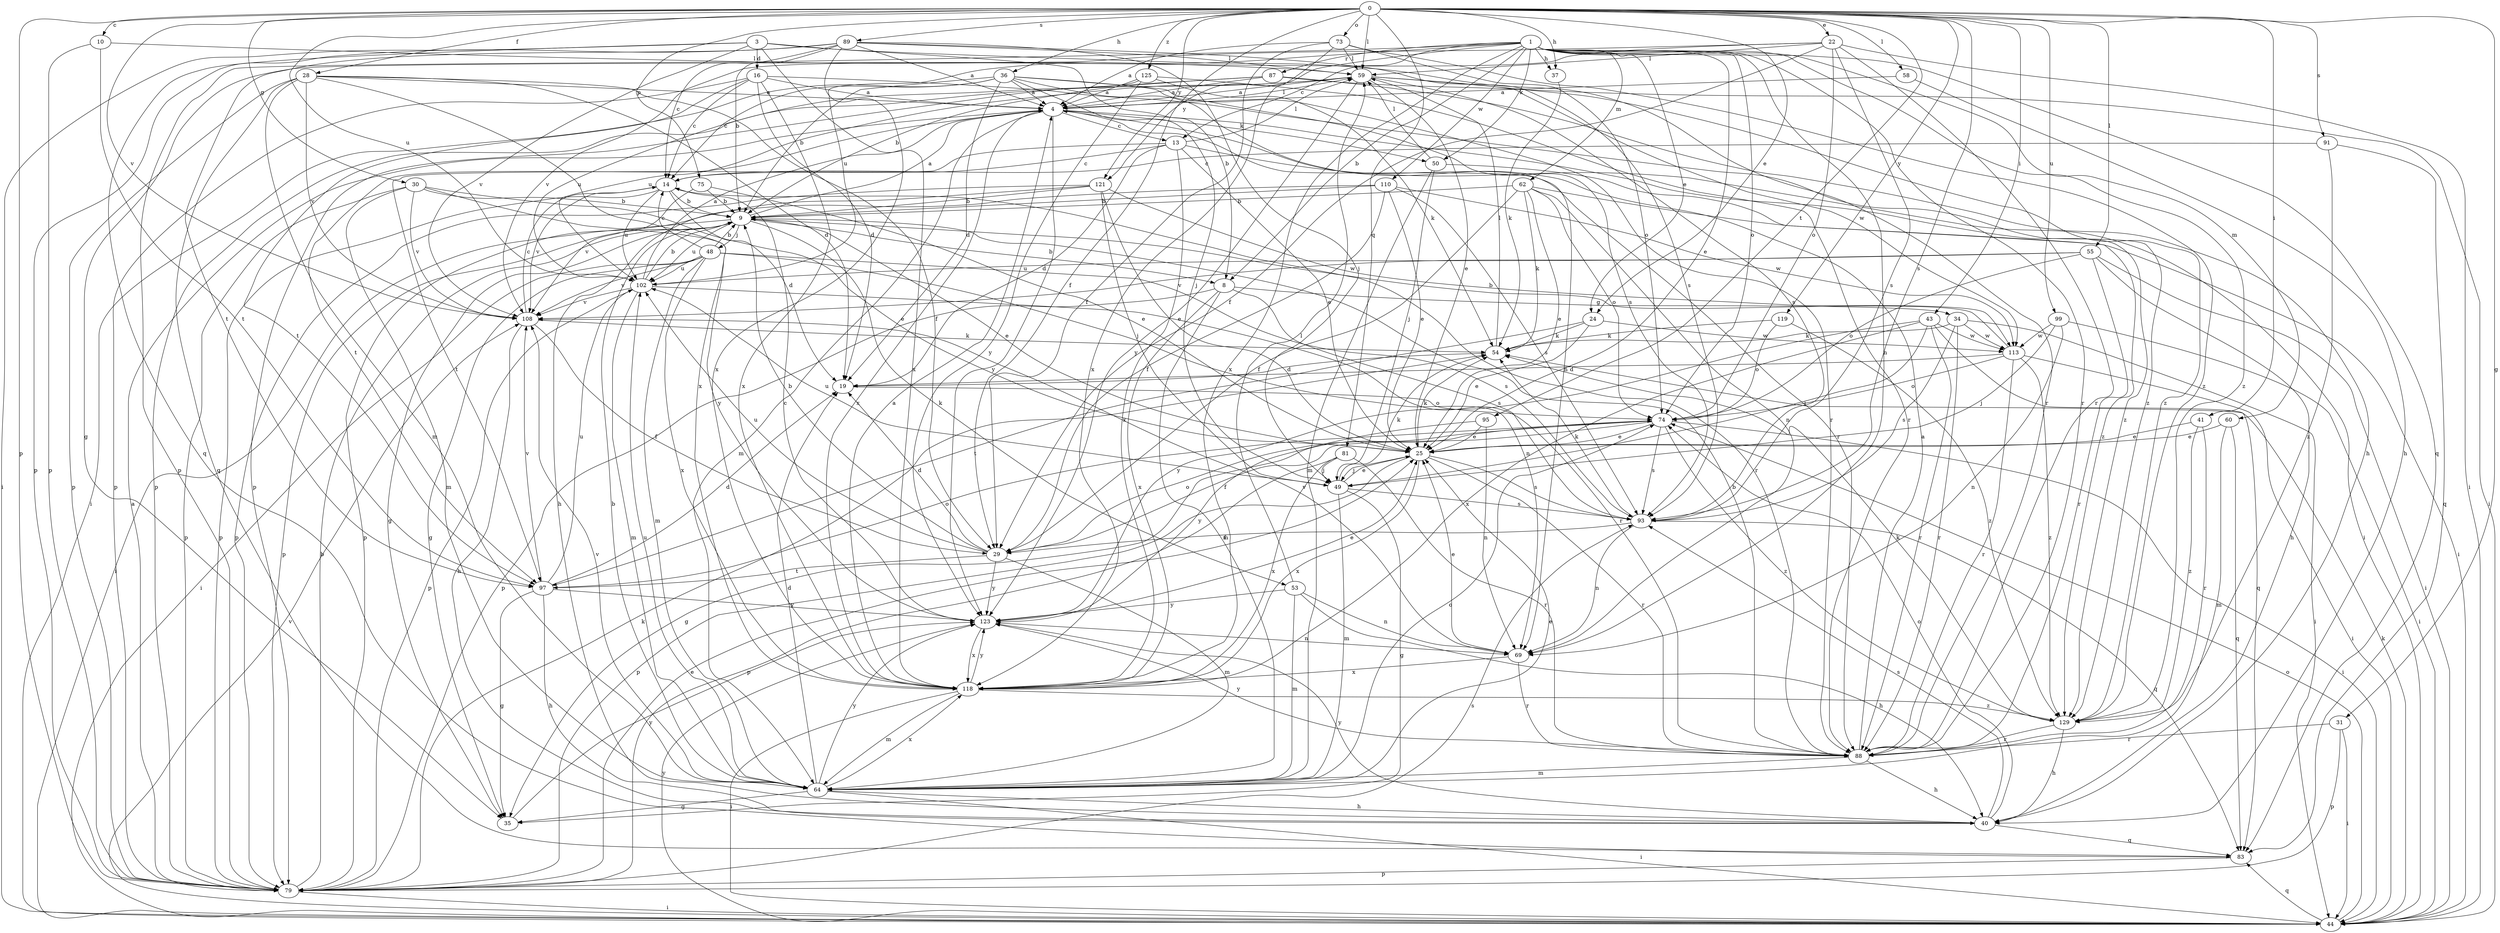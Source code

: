 strict digraph  {
0;
1;
3;
4;
8;
9;
10;
13;
14;
16;
19;
22;
24;
25;
28;
29;
30;
31;
34;
35;
36;
37;
40;
41;
43;
44;
48;
49;
50;
53;
54;
55;
58;
59;
60;
62;
64;
69;
73;
74;
75;
79;
81;
83;
87;
88;
89;
91;
93;
95;
97;
99;
102;
108;
110;
113;
118;
119;
121;
123;
125;
129;
0 -> 10  [label=c];
0 -> 22  [label=e];
0 -> 24  [label=e];
0 -> 28  [label=f];
0 -> 29  [label=f];
0 -> 30  [label=g];
0 -> 31  [label=g];
0 -> 36  [label=h];
0 -> 37  [label=h];
0 -> 41  [label=i];
0 -> 43  [label=i];
0 -> 55  [label=l];
0 -> 58  [label=l];
0 -> 59  [label=l];
0 -> 73  [label=o];
0 -> 75  [label=p];
0 -> 79  [label=p];
0 -> 81  [label=q];
0 -> 89  [label=s];
0 -> 91  [label=s];
0 -> 93  [label=s];
0 -> 95  [label=t];
0 -> 99  [label=u];
0 -> 102  [label=u];
0 -> 108  [label=v];
0 -> 119  [label=y];
0 -> 121  [label=y];
0 -> 125  [label=z];
1 -> 8  [label=b];
1 -> 13  [label=c];
1 -> 24  [label=e];
1 -> 25  [label=e];
1 -> 37  [label=h];
1 -> 50  [label=k];
1 -> 60  [label=m];
1 -> 62  [label=m];
1 -> 69  [label=n];
1 -> 74  [label=o];
1 -> 79  [label=p];
1 -> 83  [label=q];
1 -> 87  [label=r];
1 -> 88  [label=r];
1 -> 102  [label=u];
1 -> 110  [label=w];
1 -> 118  [label=x];
1 -> 121  [label=y];
1 -> 129  [label=z];
3 -> 8  [label=b];
3 -> 16  [label=d];
3 -> 44  [label=i];
3 -> 83  [label=q];
3 -> 88  [label=r];
3 -> 108  [label=v];
3 -> 118  [label=x];
4 -> 13  [label=c];
4 -> 50  [label=k];
4 -> 59  [label=l];
4 -> 64  [label=m];
4 -> 88  [label=r];
4 -> 97  [label=t];
4 -> 118  [label=x];
4 -> 123  [label=y];
4 -> 129  [label=z];
8 -> 34  [label=g];
8 -> 64  [label=m];
8 -> 79  [label=p];
8 -> 93  [label=s];
8 -> 118  [label=x];
9 -> 4  [label=a];
9 -> 8  [label=b];
9 -> 25  [label=e];
9 -> 35  [label=g];
9 -> 44  [label=i];
9 -> 48  [label=j];
9 -> 53  [label=k];
9 -> 79  [label=p];
9 -> 102  [label=u];
10 -> 59  [label=l];
10 -> 79  [label=p];
10 -> 97  [label=t];
13 -> 14  [label=c];
13 -> 19  [label=d];
13 -> 25  [label=e];
13 -> 44  [label=i];
13 -> 59  [label=l];
13 -> 97  [label=t];
13 -> 118  [label=x];
14 -> 9  [label=b];
14 -> 19  [label=d];
14 -> 79  [label=p];
14 -> 88  [label=r];
14 -> 102  [label=u];
14 -> 108  [label=v];
16 -> 4  [label=a];
16 -> 14  [label=c];
16 -> 19  [label=d];
16 -> 79  [label=p];
16 -> 97  [label=t];
16 -> 118  [label=x];
16 -> 129  [label=z];
19 -> 74  [label=o];
22 -> 29  [label=f];
22 -> 35  [label=g];
22 -> 44  [label=i];
22 -> 59  [label=l];
22 -> 74  [label=o];
22 -> 88  [label=r];
22 -> 93  [label=s];
22 -> 108  [label=v];
24 -> 25  [label=e];
24 -> 54  [label=k];
24 -> 97  [label=t];
24 -> 113  [label=w];
25 -> 49  [label=j];
25 -> 54  [label=k];
25 -> 79  [label=p];
25 -> 88  [label=r];
25 -> 93  [label=s];
25 -> 118  [label=x];
28 -> 4  [label=a];
28 -> 19  [label=d];
28 -> 29  [label=f];
28 -> 64  [label=m];
28 -> 79  [label=p];
28 -> 83  [label=q];
28 -> 108  [label=v];
28 -> 118  [label=x];
29 -> 9  [label=b];
29 -> 19  [label=d];
29 -> 64  [label=m];
29 -> 74  [label=o];
29 -> 97  [label=t];
29 -> 102  [label=u];
29 -> 123  [label=y];
30 -> 9  [label=b];
30 -> 25  [label=e];
30 -> 64  [label=m];
30 -> 79  [label=p];
30 -> 108  [label=v];
30 -> 123  [label=y];
31 -> 44  [label=i];
31 -> 79  [label=p];
31 -> 88  [label=r];
34 -> 44  [label=i];
34 -> 54  [label=k];
34 -> 88  [label=r];
34 -> 93  [label=s];
34 -> 113  [label=w];
35 -> 123  [label=y];
36 -> 4  [label=a];
36 -> 9  [label=b];
36 -> 14  [label=c];
36 -> 19  [label=d];
36 -> 44  [label=i];
36 -> 49  [label=j];
36 -> 69  [label=n];
36 -> 88  [label=r];
36 -> 93  [label=s];
37 -> 54  [label=k];
40 -> 74  [label=o];
40 -> 83  [label=q];
40 -> 93  [label=s];
40 -> 123  [label=y];
41 -> 25  [label=e];
41 -> 88  [label=r];
41 -> 129  [label=z];
43 -> 49  [label=j];
43 -> 83  [label=q];
43 -> 88  [label=r];
43 -> 113  [label=w];
43 -> 118  [label=x];
43 -> 123  [label=y];
44 -> 54  [label=k];
44 -> 74  [label=o];
44 -> 83  [label=q];
44 -> 108  [label=v];
44 -> 123  [label=y];
48 -> 9  [label=b];
48 -> 14  [label=c];
48 -> 35  [label=g];
48 -> 44  [label=i];
48 -> 64  [label=m];
48 -> 69  [label=n];
48 -> 93  [label=s];
48 -> 102  [label=u];
48 -> 108  [label=v];
48 -> 118  [label=x];
49 -> 25  [label=e];
49 -> 35  [label=g];
49 -> 54  [label=k];
49 -> 64  [label=m];
49 -> 93  [label=s];
49 -> 102  [label=u];
50 -> 49  [label=j];
50 -> 59  [label=l];
50 -> 64  [label=m];
50 -> 129  [label=z];
53 -> 40  [label=h];
53 -> 59  [label=l];
53 -> 64  [label=m];
53 -> 69  [label=n];
53 -> 123  [label=y];
54 -> 19  [label=d];
54 -> 59  [label=l];
55 -> 40  [label=h];
55 -> 44  [label=i];
55 -> 74  [label=o];
55 -> 88  [label=r];
55 -> 102  [label=u];
55 -> 108  [label=v];
58 -> 4  [label=a];
58 -> 40  [label=h];
59 -> 4  [label=a];
59 -> 25  [label=e];
59 -> 79  [label=p];
59 -> 93  [label=s];
59 -> 102  [label=u];
59 -> 113  [label=w];
59 -> 123  [label=y];
59 -> 129  [label=z];
60 -> 25  [label=e];
60 -> 64  [label=m];
60 -> 83  [label=q];
62 -> 9  [label=b];
62 -> 25  [label=e];
62 -> 29  [label=f];
62 -> 44  [label=i];
62 -> 54  [label=k];
62 -> 69  [label=n];
62 -> 74  [label=o];
64 -> 9  [label=b];
64 -> 19  [label=d];
64 -> 25  [label=e];
64 -> 35  [label=g];
64 -> 40  [label=h];
64 -> 44  [label=i];
64 -> 74  [label=o];
64 -> 102  [label=u];
64 -> 108  [label=v];
64 -> 118  [label=x];
64 -> 123  [label=y];
69 -> 25  [label=e];
69 -> 88  [label=r];
69 -> 108  [label=v];
69 -> 118  [label=x];
73 -> 4  [label=a];
73 -> 29  [label=f];
73 -> 59  [label=l];
73 -> 74  [label=o];
73 -> 118  [label=x];
73 -> 129  [label=z];
74 -> 25  [label=e];
74 -> 29  [label=f];
74 -> 35  [label=g];
74 -> 44  [label=i];
74 -> 93  [label=s];
74 -> 129  [label=z];
75 -> 9  [label=b];
75 -> 25  [label=e];
75 -> 108  [label=v];
79 -> 4  [label=a];
79 -> 9  [label=b];
79 -> 25  [label=e];
79 -> 44  [label=i];
79 -> 54  [label=k];
79 -> 93  [label=s];
81 -> 49  [label=j];
81 -> 79  [label=p];
81 -> 88  [label=r];
81 -> 118  [label=x];
83 -> 79  [label=p];
87 -> 4  [label=a];
87 -> 9  [label=b];
87 -> 40  [label=h];
87 -> 44  [label=i];
87 -> 79  [label=p];
88 -> 4  [label=a];
88 -> 9  [label=b];
88 -> 40  [label=h];
88 -> 64  [label=m];
88 -> 123  [label=y];
89 -> 4  [label=a];
89 -> 9  [label=b];
89 -> 14  [label=c];
89 -> 49  [label=j];
89 -> 59  [label=l];
89 -> 79  [label=p];
89 -> 93  [label=s];
89 -> 97  [label=t];
89 -> 118  [label=x];
91 -> 14  [label=c];
91 -> 83  [label=q];
91 -> 129  [label=z];
93 -> 29  [label=f];
93 -> 54  [label=k];
93 -> 69  [label=n];
93 -> 83  [label=q];
95 -> 25  [label=e];
95 -> 69  [label=n];
95 -> 123  [label=y];
97 -> 19  [label=d];
97 -> 35  [label=g];
97 -> 40  [label=h];
97 -> 74  [label=o];
97 -> 102  [label=u];
97 -> 108  [label=v];
97 -> 123  [label=y];
99 -> 44  [label=i];
99 -> 49  [label=j];
99 -> 69  [label=n];
99 -> 113  [label=w];
102 -> 4  [label=a];
102 -> 9  [label=b];
102 -> 64  [label=m];
102 -> 79  [label=p];
102 -> 88  [label=r];
102 -> 108  [label=v];
108 -> 14  [label=c];
108 -> 29  [label=f];
108 -> 40  [label=h];
108 -> 54  [label=k];
110 -> 9  [label=b];
110 -> 25  [label=e];
110 -> 29  [label=f];
110 -> 79  [label=p];
110 -> 93  [label=s];
110 -> 113  [label=w];
113 -> 9  [label=b];
113 -> 19  [label=d];
113 -> 44  [label=i];
113 -> 74  [label=o];
113 -> 88  [label=r];
113 -> 129  [label=z];
118 -> 4  [label=a];
118 -> 44  [label=i];
118 -> 64  [label=m];
118 -> 123  [label=y];
118 -> 129  [label=z];
119 -> 54  [label=k];
119 -> 74  [label=o];
119 -> 129  [label=z];
121 -> 9  [label=b];
121 -> 25  [label=e];
121 -> 40  [label=h];
121 -> 49  [label=j];
121 -> 79  [label=p];
121 -> 113  [label=w];
123 -> 14  [label=c];
123 -> 25  [label=e];
123 -> 69  [label=n];
123 -> 118  [label=x];
125 -> 4  [label=a];
125 -> 54  [label=k];
125 -> 88  [label=r];
125 -> 102  [label=u];
125 -> 123  [label=y];
129 -> 40  [label=h];
129 -> 54  [label=k];
129 -> 88  [label=r];
}
